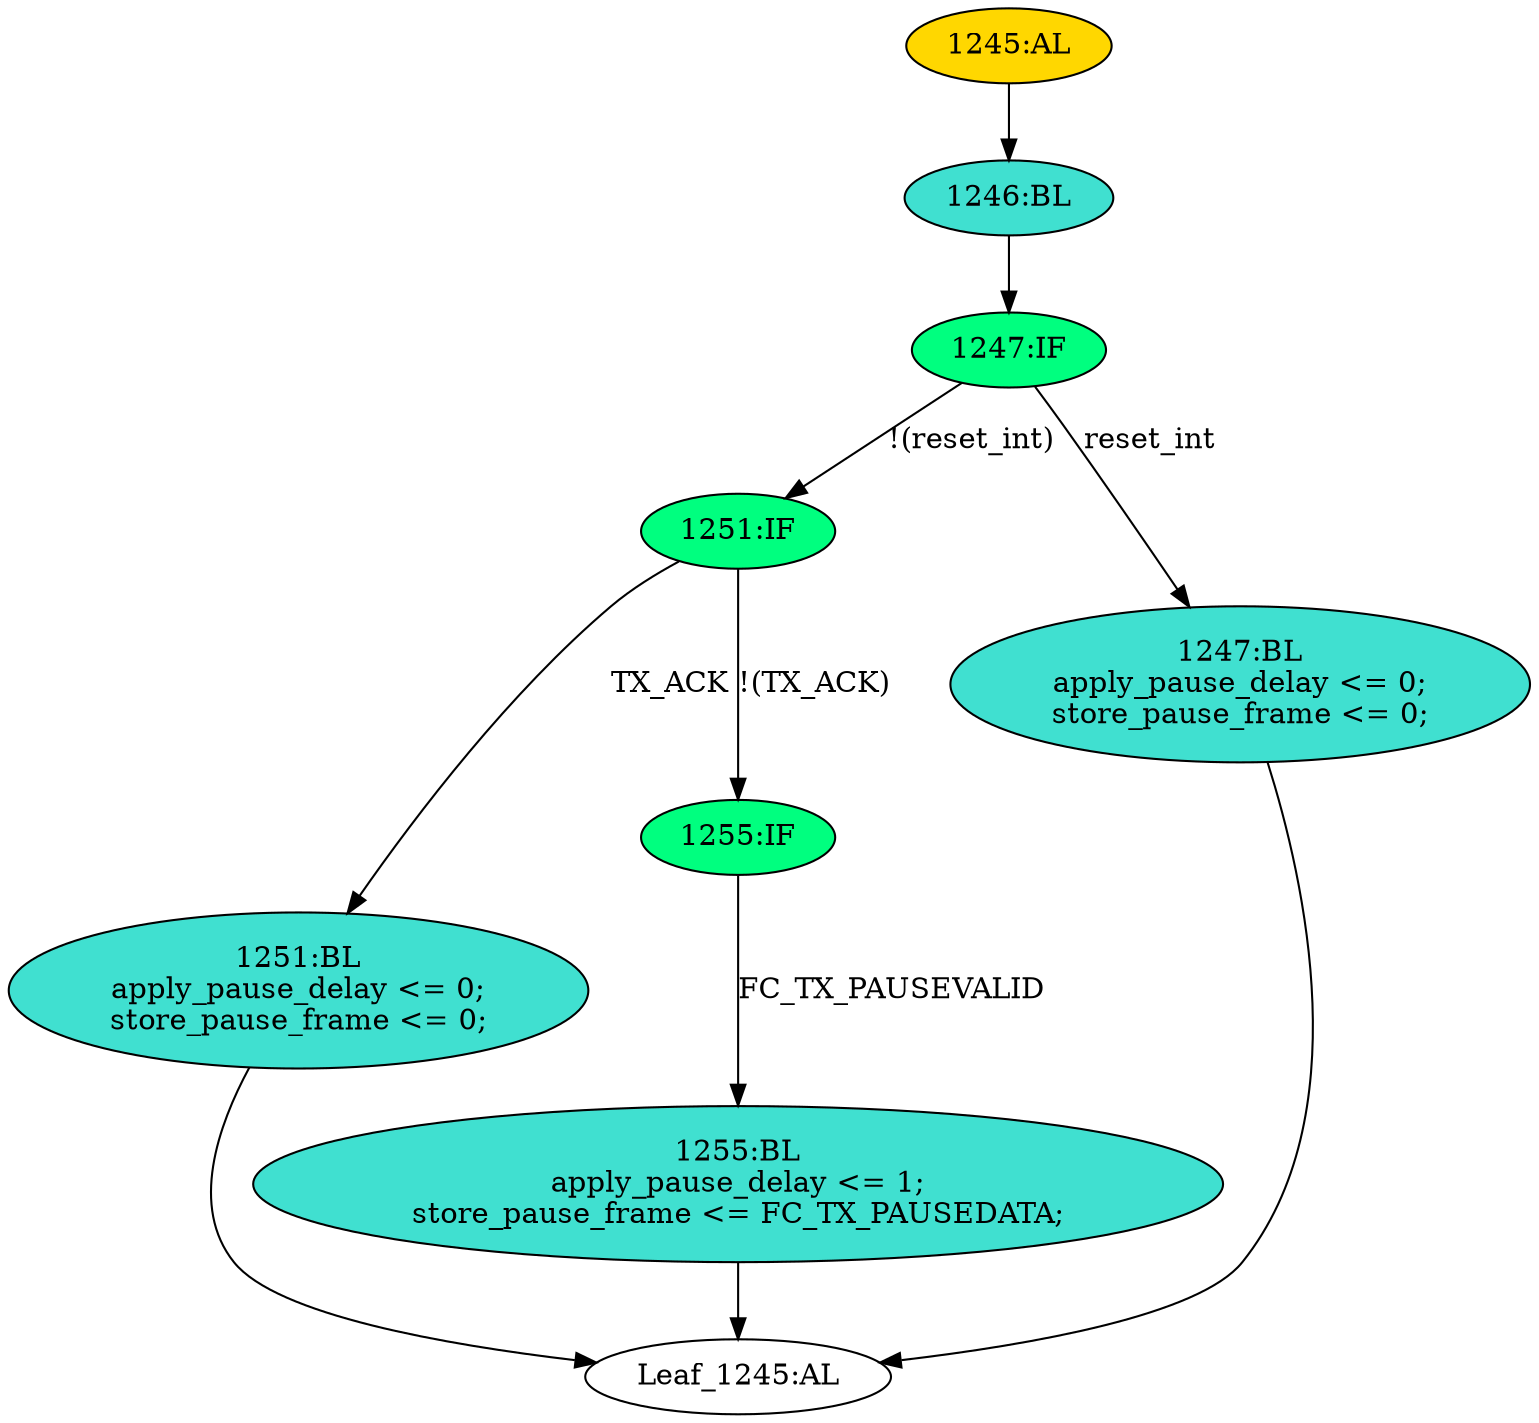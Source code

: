 strict digraph "" {
	node [label="\N"];
	"1251:IF"	 [ast="<pyverilog.vparser.ast.IfStatement object at 0x7f2e132e9350>",
		fillcolor=springgreen,
		label="1251:IF",
		statements="[]",
		style=filled,
		typ=IfStatement];
	"1251:BL"	 [ast="<pyverilog.vparser.ast.Block object at 0x7f2e132e95d0>",
		fillcolor=turquoise,
		label="1251:BL
apply_pause_delay <= 0;
store_pause_frame <= 0;",
		statements="[<pyverilog.vparser.ast.NonblockingSubstitution object at 0x7f2e132e9c10>, <pyverilog.vparser.ast.NonblockingSubstitution object \
at 0x7f2e132e96d0>]",
		style=filled,
		typ=Block];
	"1251:IF" -> "1251:BL"	 [cond="['TX_ACK']",
		label=TX_ACK,
		lineno=1251];
	"1255:IF"	 [ast="<pyverilog.vparser.ast.IfStatement object at 0x7f2e132e9450>",
		fillcolor=springgreen,
		label="1255:IF",
		statements="[]",
		style=filled,
		typ=IfStatement];
	"1251:IF" -> "1255:IF"	 [cond="['TX_ACK']",
		label="!(TX_ACK)",
		lineno=1251];
	"1245:AL"	 [ast="<pyverilog.vparser.ast.Always object at 0x7f2e12faf490>",
		clk_sens=True,
		fillcolor=gold,
		label="1245:AL",
		sens="['TX_CLK', 'reset_int']",
		statements="[]",
		style=filled,
		typ=Always,
		use_var="['FC_TX_PAUSEDATA', 'reset_int', 'FC_TX_PAUSEVALID', 'TX_ACK']"];
	"1246:BL"	 [ast="<pyverilog.vparser.ast.Block object at 0x7f2e12faf610>",
		fillcolor=turquoise,
		label="1246:BL",
		statements="[]",
		style=filled,
		typ=Block];
	"1245:AL" -> "1246:BL"	 [cond="[]",
		lineno=None];
	"1247:IF"	 [ast="<pyverilog.vparser.ast.IfStatement object at 0x7f2e12faf090>",
		fillcolor=springgreen,
		label="1247:IF",
		statements="[]",
		style=filled,
		typ=IfStatement];
	"1247:IF" -> "1251:IF"	 [cond="['reset_int']",
		label="!(reset_int)",
		lineno=1247];
	"1247:BL"	 [ast="<pyverilog.vparser.ast.Block object at 0x7f2e12faf0d0>",
		fillcolor=turquoise,
		label="1247:BL
apply_pause_delay <= 0;
store_pause_frame <= 0;",
		statements="[<pyverilog.vparser.ast.NonblockingSubstitution object at 0x7f2e12faf110>, <pyverilog.vparser.ast.NonblockingSubstitution object \
at 0x7f2e12faf290>]",
		style=filled,
		typ=Block];
	"1247:IF" -> "1247:BL"	 [cond="['reset_int']",
		label=reset_int,
		lineno=1247];
	"Leaf_1245:AL"	 [def_var="['apply_pause_delay', 'store_pause_frame']",
		label="Leaf_1245:AL"];
	"1251:BL" -> "Leaf_1245:AL"	 [cond="[]",
		lineno=None];
	"1255:BL"	 [ast="<pyverilog.vparser.ast.Block object at 0x7f2e132e9fd0>",
		fillcolor=turquoise,
		label="1255:BL
apply_pause_delay <= 1;
store_pause_frame <= FC_TX_PAUSEDATA;",
		statements="[<pyverilog.vparser.ast.NonblockingSubstitution object at 0x7f2e132e9a50>, <pyverilog.vparser.ast.NonblockingSubstitution object \
at 0x7f2e132e9e50>]",
		style=filled,
		typ=Block];
	"1255:BL" -> "Leaf_1245:AL"	 [cond="[]",
		lineno=None];
	"1246:BL" -> "1247:IF"	 [cond="[]",
		lineno=None];
	"1247:BL" -> "Leaf_1245:AL"	 [cond="[]",
		lineno=None];
	"1255:IF" -> "1255:BL"	 [cond="['FC_TX_PAUSEVALID']",
		label=FC_TX_PAUSEVALID,
		lineno=1255];
}
